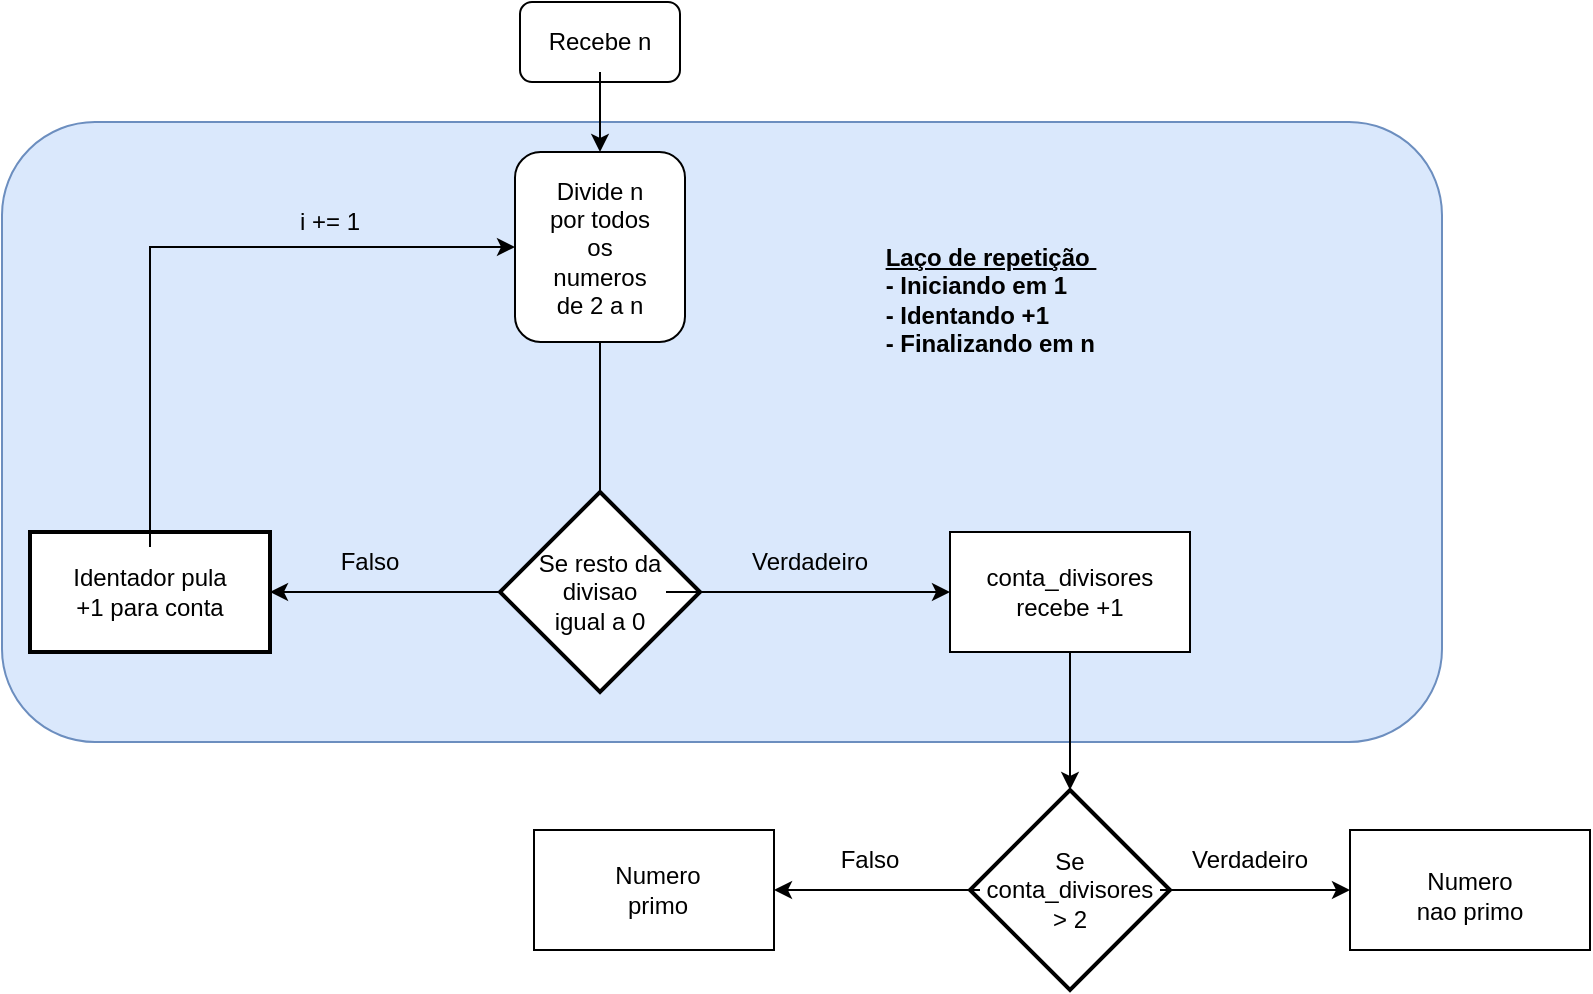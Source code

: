 <mxfile version="23.1.6" type="github">
  <diagram name="Página-1" id="bynPcITnuPDcgUBWQxV-">
    <mxGraphModel dx="880" dy="506" grid="1" gridSize="10" guides="1" tooltips="1" connect="1" arrows="1" fold="1" page="1" pageScale="1" pageWidth="827" pageHeight="1169" math="0" shadow="0">
      <root>
        <mxCell id="0" />
        <mxCell id="1" parent="0" />
        <mxCell id="ILAq8TSaKFccnGPaeyfJ-3" value="" style="rounded=1;whiteSpace=wrap;html=1;fillColor=#dae8fc;strokeColor=#6c8ebf;" vertex="1" parent="1">
          <mxGeometry x="10" y="600" width="720" height="310" as="geometry" />
        </mxCell>
        <mxCell id="ttpy7Zn74e-UWXRv_ulR-6" value="" style="rounded=1;whiteSpace=wrap;html=1;" parent="1" vertex="1">
          <mxGeometry x="269" y="540" width="80" height="40" as="geometry" />
        </mxCell>
        <mxCell id="ttpy7Zn74e-UWXRv_ulR-10" value="" style="edgeStyle=orthogonalEdgeStyle;rounded=0;orthogonalLoop=1;jettySize=auto;html=1;" parent="1" source="ttpy7Zn74e-UWXRv_ulR-7" target="ttpy7Zn74e-UWXRv_ulR-9" edge="1">
          <mxGeometry relative="1" as="geometry" />
        </mxCell>
        <mxCell id="ttpy7Zn74e-UWXRv_ulR-7" value="&lt;font style=&quot;vertical-align: inherit;&quot;&gt;&lt;font style=&quot;vertical-align: inherit;&quot;&gt;Recebe n&lt;/font&gt;&lt;/font&gt;" style="text;strokeColor=none;align=center;fillColor=none;html=1;verticalAlign=middle;whiteSpace=wrap;rounded=0;" parent="1" vertex="1">
          <mxGeometry x="279" y="545" width="60" height="30" as="geometry" />
        </mxCell>
        <mxCell id="ttpy7Zn74e-UWXRv_ulR-8" value="" style="rounded=1;whiteSpace=wrap;html=1;" parent="1" vertex="1">
          <mxGeometry x="266.5" y="615" width="85" height="95" as="geometry" />
        </mxCell>
        <mxCell id="ttpy7Zn74e-UWXRv_ulR-13" value="" style="edgeStyle=orthogonalEdgeStyle;rounded=0;orthogonalLoop=1;jettySize=auto;html=1;" parent="1" source="ttpy7Zn74e-UWXRv_ulR-9" target="ttpy7Zn74e-UWXRv_ulR-12" edge="1">
          <mxGeometry relative="1" as="geometry" />
        </mxCell>
        <mxCell id="ttpy7Zn74e-UWXRv_ulR-9" value="&lt;font style=&quot;vertical-align: inherit;&quot;&gt;&lt;font style=&quot;vertical-align: inherit;&quot;&gt;Divide n por todos os numeros de 2 a n&lt;/font&gt;&lt;/font&gt;" style="text;strokeColor=none;align=center;fillColor=none;html=1;verticalAlign=middle;whiteSpace=wrap;rounded=0;" parent="1" vertex="1">
          <mxGeometry x="279" y="615" width="60" height="95" as="geometry" />
        </mxCell>
        <mxCell id="ttpy7Zn74e-UWXRv_ulR-19" value="" style="edgeStyle=orthogonalEdgeStyle;rounded=0;orthogonalLoop=1;jettySize=auto;html=1;" parent="1" source="ttpy7Zn74e-UWXRv_ulR-11" target="ttpy7Zn74e-UWXRv_ulR-18" edge="1">
          <mxGeometry relative="1" as="geometry" />
        </mxCell>
        <mxCell id="ttpy7Zn74e-UWXRv_ulR-11" value="" style="strokeWidth=2;html=1;shape=mxgraph.flowchart.decision;whiteSpace=wrap;" parent="1" vertex="1">
          <mxGeometry x="259" y="785" width="100" height="100" as="geometry" />
        </mxCell>
        <mxCell id="ttpy7Zn74e-UWXRv_ulR-15" value="" style="edgeStyle=orthogonalEdgeStyle;rounded=0;orthogonalLoop=1;jettySize=auto;html=1;" parent="1" source="ttpy7Zn74e-UWXRv_ulR-12" target="ttpy7Zn74e-UWXRv_ulR-14" edge="1">
          <mxGeometry relative="1" as="geometry" />
        </mxCell>
        <mxCell id="ttpy7Zn74e-UWXRv_ulR-12" value="Se resto da divisao igual a 0" style="text;strokeColor=none;align=center;fillColor=none;html=1;verticalAlign=middle;whiteSpace=wrap;rounded=0;" parent="1" vertex="1">
          <mxGeometry x="276" y="802.5" width="66" height="65" as="geometry" />
        </mxCell>
        <mxCell id="ttpy7Zn74e-UWXRv_ulR-14" value="" style="whiteSpace=wrap;html=1;" parent="1" vertex="1">
          <mxGeometry x="484" y="805" width="120" height="60" as="geometry" />
        </mxCell>
        <mxCell id="ttpy7Zn74e-UWXRv_ulR-16" value="conta_divisores recebe +1" style="text;strokeColor=none;align=center;fillColor=none;html=1;verticalAlign=middle;whiteSpace=wrap;rounded=0;" parent="1" vertex="1">
          <mxGeometry x="499" y="820" width="90" height="30" as="geometry" />
        </mxCell>
        <mxCell id="ttpy7Zn74e-UWXRv_ulR-17" value="Verdadeiro" style="text;strokeColor=none;align=center;fillColor=none;html=1;verticalAlign=middle;whiteSpace=wrap;rounded=0;" parent="1" vertex="1">
          <mxGeometry x="384" y="805" width="60" height="30" as="geometry" />
        </mxCell>
        <mxCell id="ttpy7Zn74e-UWXRv_ulR-18" value="" style="whiteSpace=wrap;html=1;strokeWidth=2;" parent="1" vertex="1">
          <mxGeometry x="24" y="805" width="120" height="60" as="geometry" />
        </mxCell>
        <mxCell id="ttpy7Zn74e-UWXRv_ulR-20" value="Falso" style="text;strokeColor=none;align=center;fillColor=none;html=1;verticalAlign=middle;whiteSpace=wrap;rounded=0;" parent="1" vertex="1">
          <mxGeometry x="164" y="805" width="60" height="30" as="geometry" />
        </mxCell>
        <mxCell id="ttpy7Zn74e-UWXRv_ulR-22" style="edgeStyle=orthogonalEdgeStyle;rounded=0;orthogonalLoop=1;jettySize=auto;html=1;entryX=0;entryY=0.5;entryDx=0;entryDy=0;" parent="1" source="ttpy7Zn74e-UWXRv_ulR-21" target="ttpy7Zn74e-UWXRv_ulR-8" edge="1">
          <mxGeometry relative="1" as="geometry">
            <Array as="points">
              <mxPoint x="84" y="663" />
            </Array>
          </mxGeometry>
        </mxCell>
        <mxCell id="ttpy7Zn74e-UWXRv_ulR-21" value="Identador pula +1 para conta" style="text;strokeColor=none;align=center;fillColor=none;html=1;verticalAlign=middle;whiteSpace=wrap;rounded=0;" parent="1" vertex="1">
          <mxGeometry x="44" y="812.5" width="80" height="45" as="geometry" />
        </mxCell>
        <mxCell id="ttpy7Zn74e-UWXRv_ulR-23" value="i += 1" style="text;strokeColor=none;align=center;fillColor=none;html=1;verticalAlign=middle;whiteSpace=wrap;rounded=0;" parent="1" vertex="1">
          <mxGeometry x="144" y="635" width="60" height="30" as="geometry" />
        </mxCell>
        <mxCell id="ttpy7Zn74e-UWXRv_ulR-24" value="" style="strokeWidth=2;html=1;shape=mxgraph.flowchart.decision;whiteSpace=wrap;" parent="1" vertex="1">
          <mxGeometry x="494" y="934" width="100" height="100" as="geometry" />
        </mxCell>
        <mxCell id="ttpy7Zn74e-UWXRv_ulR-25" style="edgeStyle=orthogonalEdgeStyle;rounded=0;orthogonalLoop=1;jettySize=auto;html=1;entryX=0.5;entryY=0;entryDx=0;entryDy=0;entryPerimeter=0;" parent="1" source="ttpy7Zn74e-UWXRv_ulR-14" target="ttpy7Zn74e-UWXRv_ulR-24" edge="1">
          <mxGeometry relative="1" as="geometry" />
        </mxCell>
        <mxCell id="ttpy7Zn74e-UWXRv_ulR-29" value="" style="edgeStyle=orthogonalEdgeStyle;rounded=0;orthogonalLoop=1;jettySize=auto;html=1;" parent="1" source="ttpy7Zn74e-UWXRv_ulR-26" target="ttpy7Zn74e-UWXRv_ulR-28" edge="1">
          <mxGeometry relative="1" as="geometry" />
        </mxCell>
        <mxCell id="ttpy7Zn74e-UWXRv_ulR-33" value="" style="edgeStyle=orthogonalEdgeStyle;rounded=0;orthogonalLoop=1;jettySize=auto;html=1;" parent="1" source="ttpy7Zn74e-UWXRv_ulR-26" target="ttpy7Zn74e-UWXRv_ulR-32" edge="1">
          <mxGeometry relative="1" as="geometry" />
        </mxCell>
        <mxCell id="ttpy7Zn74e-UWXRv_ulR-26" value="Se conta_divisores &amp;gt; 2" style="text;strokeColor=none;align=center;fillColor=none;html=1;verticalAlign=middle;whiteSpace=wrap;rounded=0;" parent="1" vertex="1">
          <mxGeometry x="499" y="961" width="90" height="46" as="geometry" />
        </mxCell>
        <mxCell id="ttpy7Zn74e-UWXRv_ulR-28" value="" style="whiteSpace=wrap;html=1;" parent="1" vertex="1">
          <mxGeometry x="684" y="954" width="120" height="60" as="geometry" />
        </mxCell>
        <mxCell id="ttpy7Zn74e-UWXRv_ulR-30" value="Numero nao primo" style="text;strokeColor=none;align=center;fillColor=none;html=1;verticalAlign=middle;whiteSpace=wrap;rounded=0;" parent="1" vertex="1">
          <mxGeometry x="714" y="975" width="60" height="24" as="geometry" />
        </mxCell>
        <mxCell id="ttpy7Zn74e-UWXRv_ulR-31" value="Verdadeiro" style="text;strokeColor=none;align=center;fillColor=none;html=1;verticalAlign=middle;whiteSpace=wrap;rounded=0;" parent="1" vertex="1">
          <mxGeometry x="604" y="954" width="60" height="30" as="geometry" />
        </mxCell>
        <mxCell id="ttpy7Zn74e-UWXRv_ulR-32" value="" style="whiteSpace=wrap;html=1;" parent="1" vertex="1">
          <mxGeometry x="276" y="954" width="120" height="60" as="geometry" />
        </mxCell>
        <mxCell id="ttpy7Zn74e-UWXRv_ulR-34" value="Numero primo" style="text;strokeColor=none;align=center;fillColor=none;html=1;verticalAlign=middle;whiteSpace=wrap;rounded=0;" parent="1" vertex="1">
          <mxGeometry x="308" y="969" width="60" height="30" as="geometry" />
        </mxCell>
        <mxCell id="ttpy7Zn74e-UWXRv_ulR-35" value="Falso" style="text;strokeColor=none;align=center;fillColor=none;html=1;verticalAlign=middle;whiteSpace=wrap;rounded=0;" parent="1" vertex="1">
          <mxGeometry x="414" y="954" width="60" height="30" as="geometry" />
        </mxCell>
        <mxCell id="ILAq8TSaKFccnGPaeyfJ-4" value="&lt;div style=&quot;text-align: justify;&quot;&gt;&lt;span style=&quot;background-color: initial;&quot;&gt;&lt;font style=&quot;vertical-align: inherit;&quot;&gt;&lt;font style=&quot;vertical-align: inherit;&quot;&gt;&lt;font style=&quot;vertical-align: inherit;&quot;&gt;&lt;font style=&quot;vertical-align: inherit;&quot;&gt;&lt;font style=&quot;vertical-align: inherit;&quot;&gt;&lt;font style=&quot;vertical-align: inherit;&quot;&gt;&lt;b&gt;&lt;u&gt;Laço de repetição&amp;nbsp;&lt;/u&gt;&lt;/b&gt;&lt;/font&gt;&lt;/font&gt;&lt;/font&gt;&lt;/font&gt;&lt;/font&gt;&lt;/font&gt;&lt;/span&gt;&lt;/div&gt;&lt;font style=&quot;vertical-align: inherit;&quot;&gt;&lt;div style=&quot;text-align: justify;&quot;&gt;&lt;b style=&quot;background-color: initial;&quot;&gt;&lt;font style=&quot;vertical-align: inherit;&quot;&gt;&lt;font style=&quot;vertical-align: inherit;&quot;&gt;&lt;font style=&quot;vertical-align: inherit;&quot;&gt;&lt;font style=&quot;vertical-align: inherit;&quot;&gt;&lt;font style=&quot;vertical-align: inherit;&quot;&gt;&lt;font style=&quot;vertical-align: inherit;&quot;&gt;- Iniciando em 1&lt;/font&gt;&lt;/font&gt;&lt;/font&gt;&lt;/font&gt;&lt;/font&gt;&lt;/font&gt;&lt;/b&gt;&lt;/div&gt;&lt;font style=&quot;vertical-align: inherit;&quot;&gt;&lt;div style=&quot;text-align: justify;&quot;&gt;&lt;b style=&quot;background-color: initial;&quot;&gt;&lt;font style=&quot;vertical-align: inherit;&quot;&gt;&lt;font style=&quot;vertical-align: inherit;&quot;&gt;&lt;font style=&quot;vertical-align: inherit;&quot;&gt;&lt;font style=&quot;vertical-align: inherit;&quot;&gt;&lt;font style=&quot;vertical-align: inherit;&quot;&gt;&lt;font style=&quot;vertical-align: inherit;&quot;&gt;- Identando +1&lt;/font&gt;&lt;/font&gt;&lt;/font&gt;&lt;/font&gt;&lt;/font&gt;&lt;/font&gt;&lt;/b&gt;&lt;/div&gt;&lt;font style=&quot;vertical-align: inherit;&quot;&gt;&lt;font style=&quot;vertical-align: inherit;&quot;&gt;&lt;b&gt;&lt;div style=&quot;text-align: justify;&quot;&gt;&lt;span style=&quot;background-color: initial;&quot;&gt;&lt;font style=&quot;vertical-align: inherit;&quot;&gt;&lt;font style=&quot;vertical-align: inherit;&quot;&gt;&lt;font style=&quot;vertical-align: inherit;&quot;&gt;&lt;font style=&quot;vertical-align: inherit;&quot;&gt;- Finalizando em n&lt;/font&gt;&lt;/font&gt;&lt;/font&gt;&lt;/font&gt;&lt;/span&gt;&lt;/div&gt;&lt;/b&gt;&lt;/font&gt;&lt;/font&gt;&lt;/font&gt;&lt;/font&gt;" style="text;strokeColor=none;align=center;fillColor=none;html=1;verticalAlign=middle;whiteSpace=wrap;rounded=0;" vertex="1" parent="1">
          <mxGeometry x="439" y="647.5" width="131" height="82.5" as="geometry" />
        </mxCell>
      </root>
    </mxGraphModel>
  </diagram>
</mxfile>
